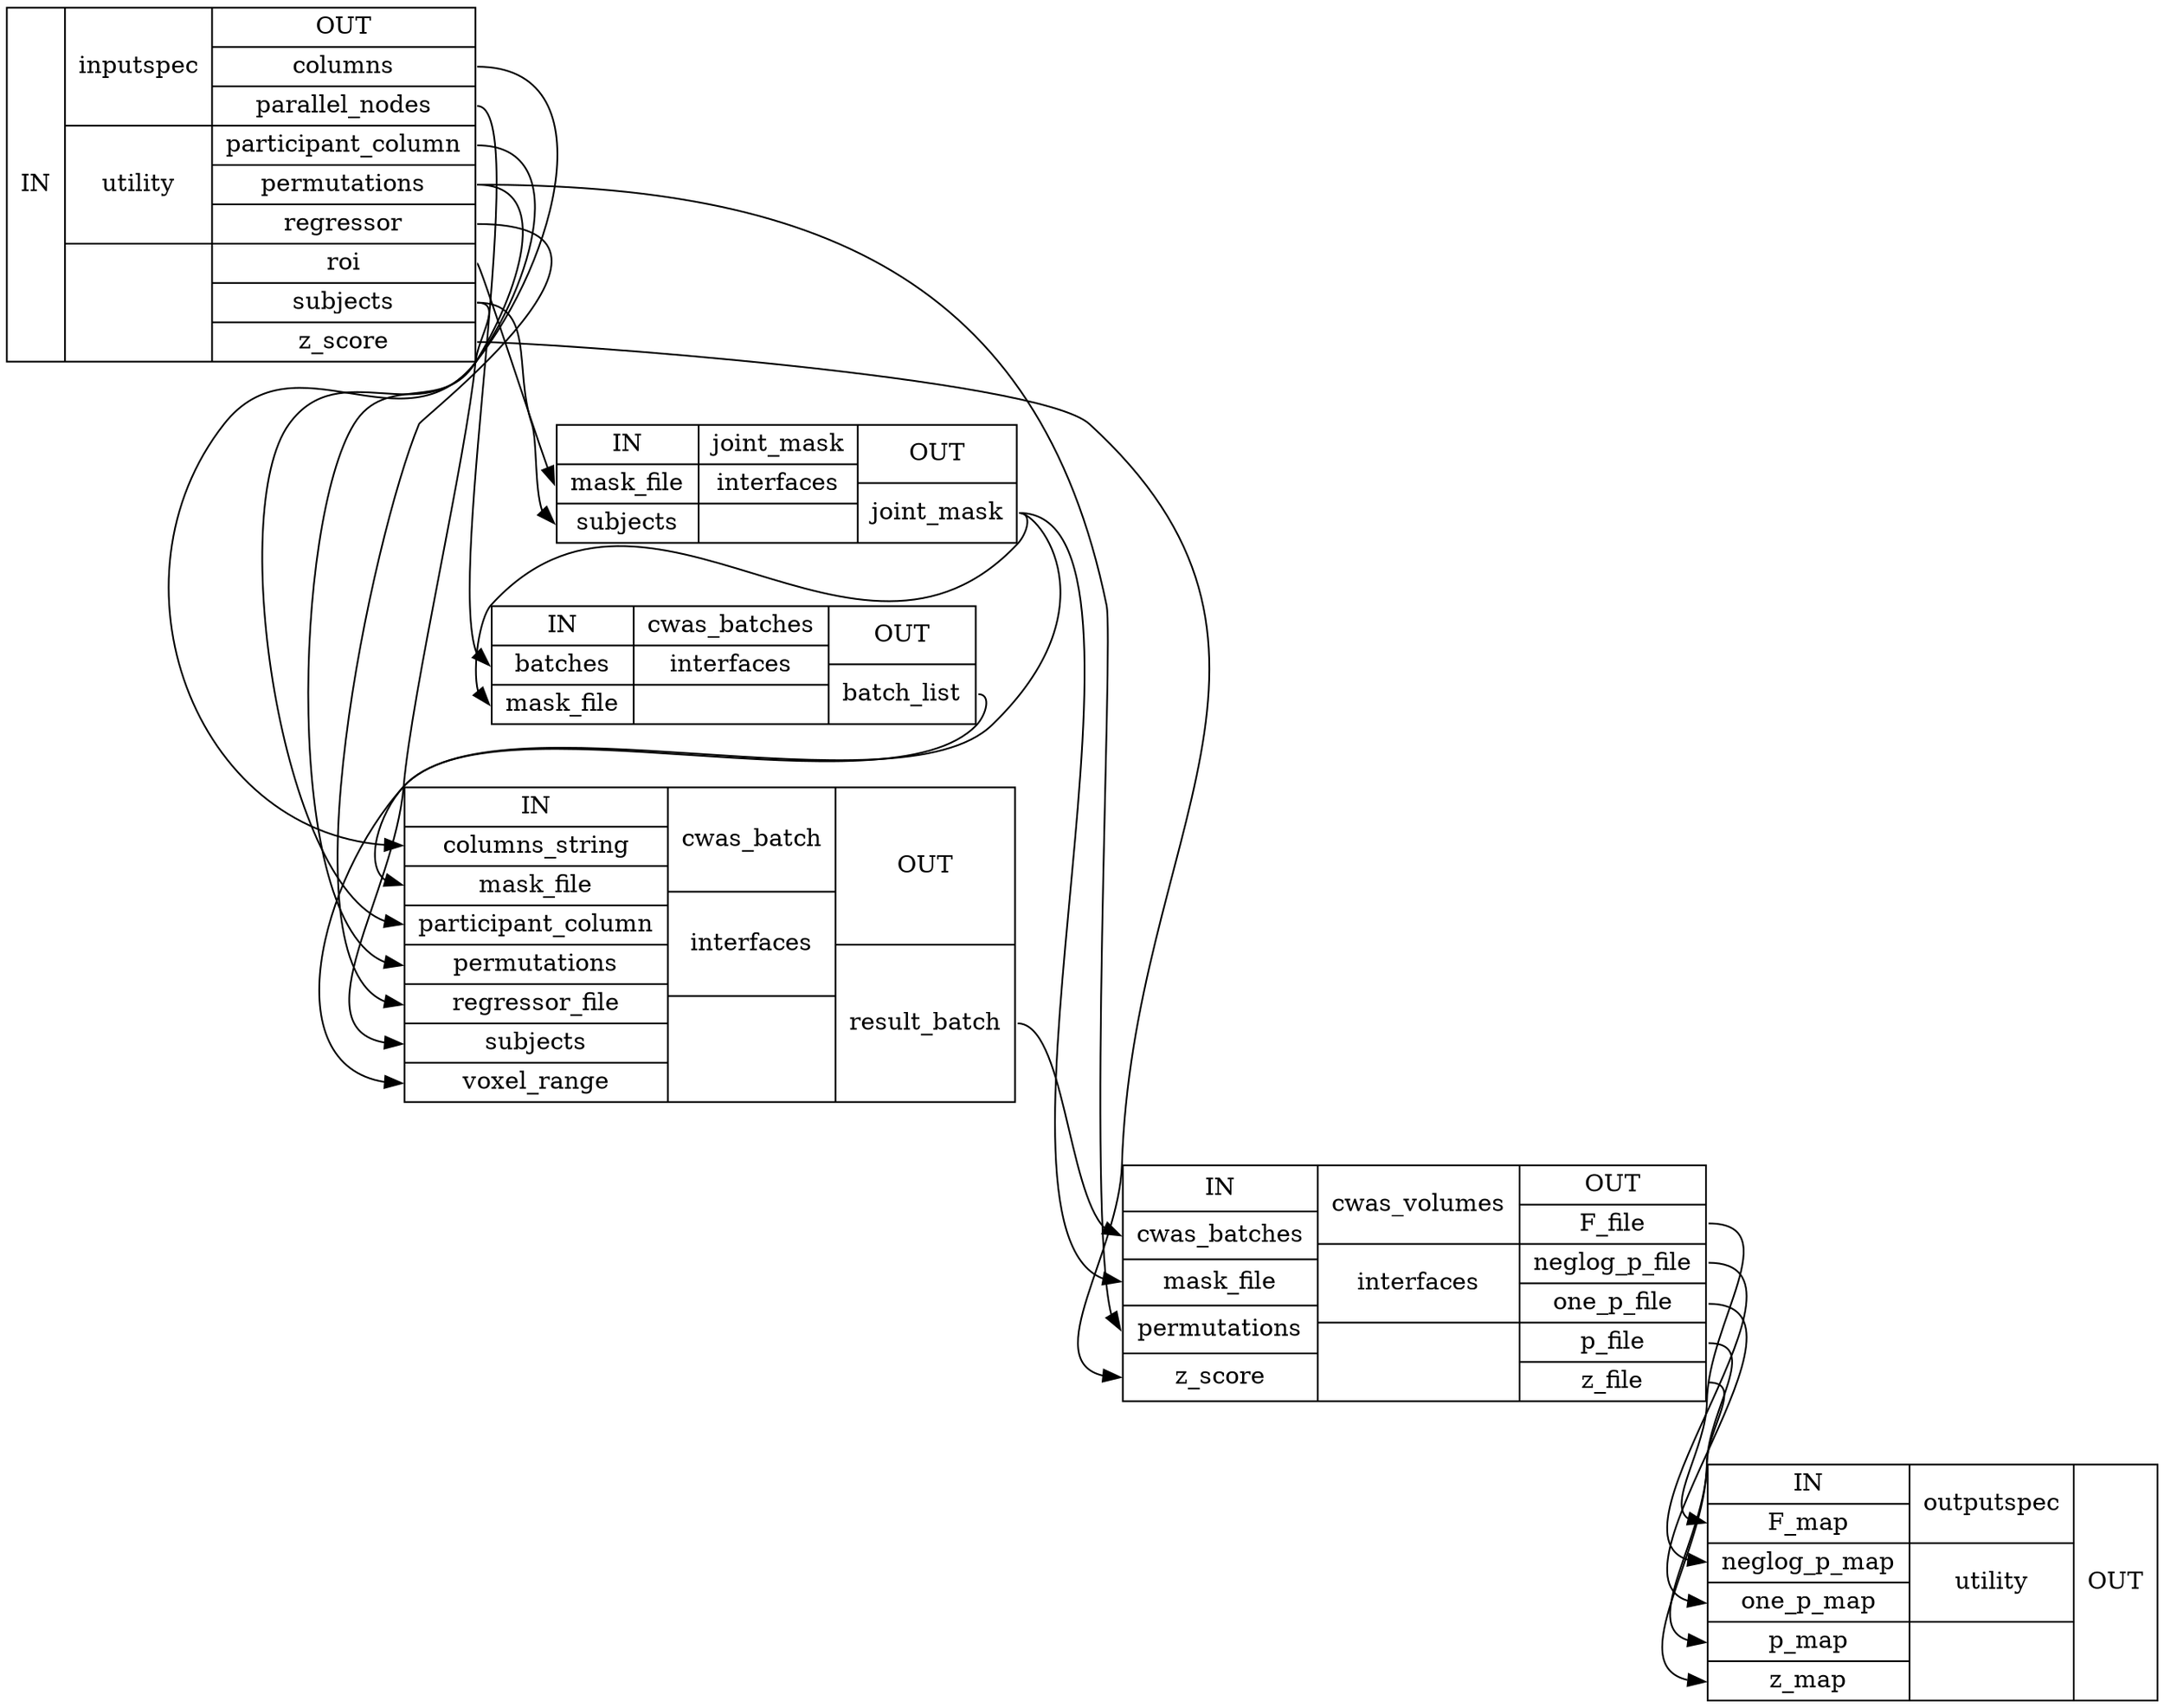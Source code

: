 digraph structs {
node [shape=record];
"cwasinputspec" [label="{IN}|{ inputspec | utility |  }|{OUT|<outcolumns> columns|<outparallelnodes> parallel_nodes|<outparticipantcolumn> participant_column|<outpermutations> permutations|<outregressor> regressor|<outroi> roi|<outsubjects> subjects|<outzscore> z_score}"];
"cwasjoint_mask" [label="{IN|<inmaskfile> mask_file|<insubjects> subjects}|{ joint_mask | interfaces |  }|{OUT|<outjointmask> joint_mask}"];
"cwascwas_batches" [label="{IN|<inbatches> batches|<inmaskfile> mask_file}|{ cwas_batches | interfaces |  }|{OUT|<outbatchlist> batch_list}"];
"cwascwas_batch" [label="{IN|<incolumnsstring> columns_string|<inmaskfile> mask_file|<inparticipantcolumn> participant_column|<inpermutations> permutations|<inregressorfile> regressor_file|<insubjects> subjects|<invoxelrange> voxel_range}|{ cwas_batch | interfaces |  }|{OUT|<outresultbatch> result_batch}"];
"cwascwas_volumes" [label="{IN|<incwasbatches> cwas_batches|<inmaskfile> mask_file|<inpermutations> permutations|<inzscore> z_score}|{ cwas_volumes | interfaces |  }|{OUT|<outFfile> F_file|<outneglogpfile> neglog_p_file|<outonepfile> one_p_file|<outpfile> p_file|<outzfile> z_file}"];
"cwasoutputspec" [label="{IN|<inFmap> F_map|<inneglogpmap> neglog_p_map|<inonepmap> one_p_map|<inpmap> p_map|<inzmap> z_map}|{ outputspec | utility |  }|{OUT}"];
"cwascwas_batch":"outresultbatch":e -> "cwascwas_volumes":"incwasbatches":w;
"cwascwas_batches":"outbatchlist":e -> "cwascwas_batch":"invoxelrange":w;
"cwascwas_volumes":"outFfile":e -> "cwasoutputspec":"inFmap":w;
"cwascwas_volumes":"outneglogpfile":e -> "cwasoutputspec":"inneglogpmap":w;
"cwascwas_volumes":"outonepfile":e -> "cwasoutputspec":"inonepmap":w;
"cwascwas_volumes":"outpfile":e -> "cwasoutputspec":"inpmap":w;
"cwascwas_volumes":"outzfile":e -> "cwasoutputspec":"inzmap":w;
"cwasinputspec":"outcolumns":e -> "cwascwas_batch":"incolumnsstring":w;
"cwasinputspec":"outparallelnodes":e -> "cwascwas_batches":"inbatches":w;
"cwasinputspec":"outparticipantcolumn":e -> "cwascwas_batch":"inparticipantcolumn":w;
"cwasinputspec":"outpermutations":e -> "cwascwas_batch":"inpermutations":w;
"cwasinputspec":"outpermutations":e -> "cwascwas_volumes":"inpermutations":w;
"cwasinputspec":"outregressor":e -> "cwascwas_batch":"inregressorfile":w;
"cwasinputspec":"outroi":e -> "cwasjoint_mask":"inmaskfile":w;
"cwasinputspec":"outsubjects":e -> "cwascwas_batch":"insubjects":w;
"cwasinputspec":"outsubjects":e -> "cwasjoint_mask":"insubjects":w;
"cwasinputspec":"outzscore":e -> "cwascwas_volumes":"inzscore":w;
"cwasjoint_mask":"outjointmask":e -> "cwascwas_batch":"inmaskfile":w;
"cwasjoint_mask":"outjointmask":e -> "cwascwas_batches":"inmaskfile":w;
"cwasjoint_mask":"outjointmask":e -> "cwascwas_volumes":"inmaskfile":w;
}